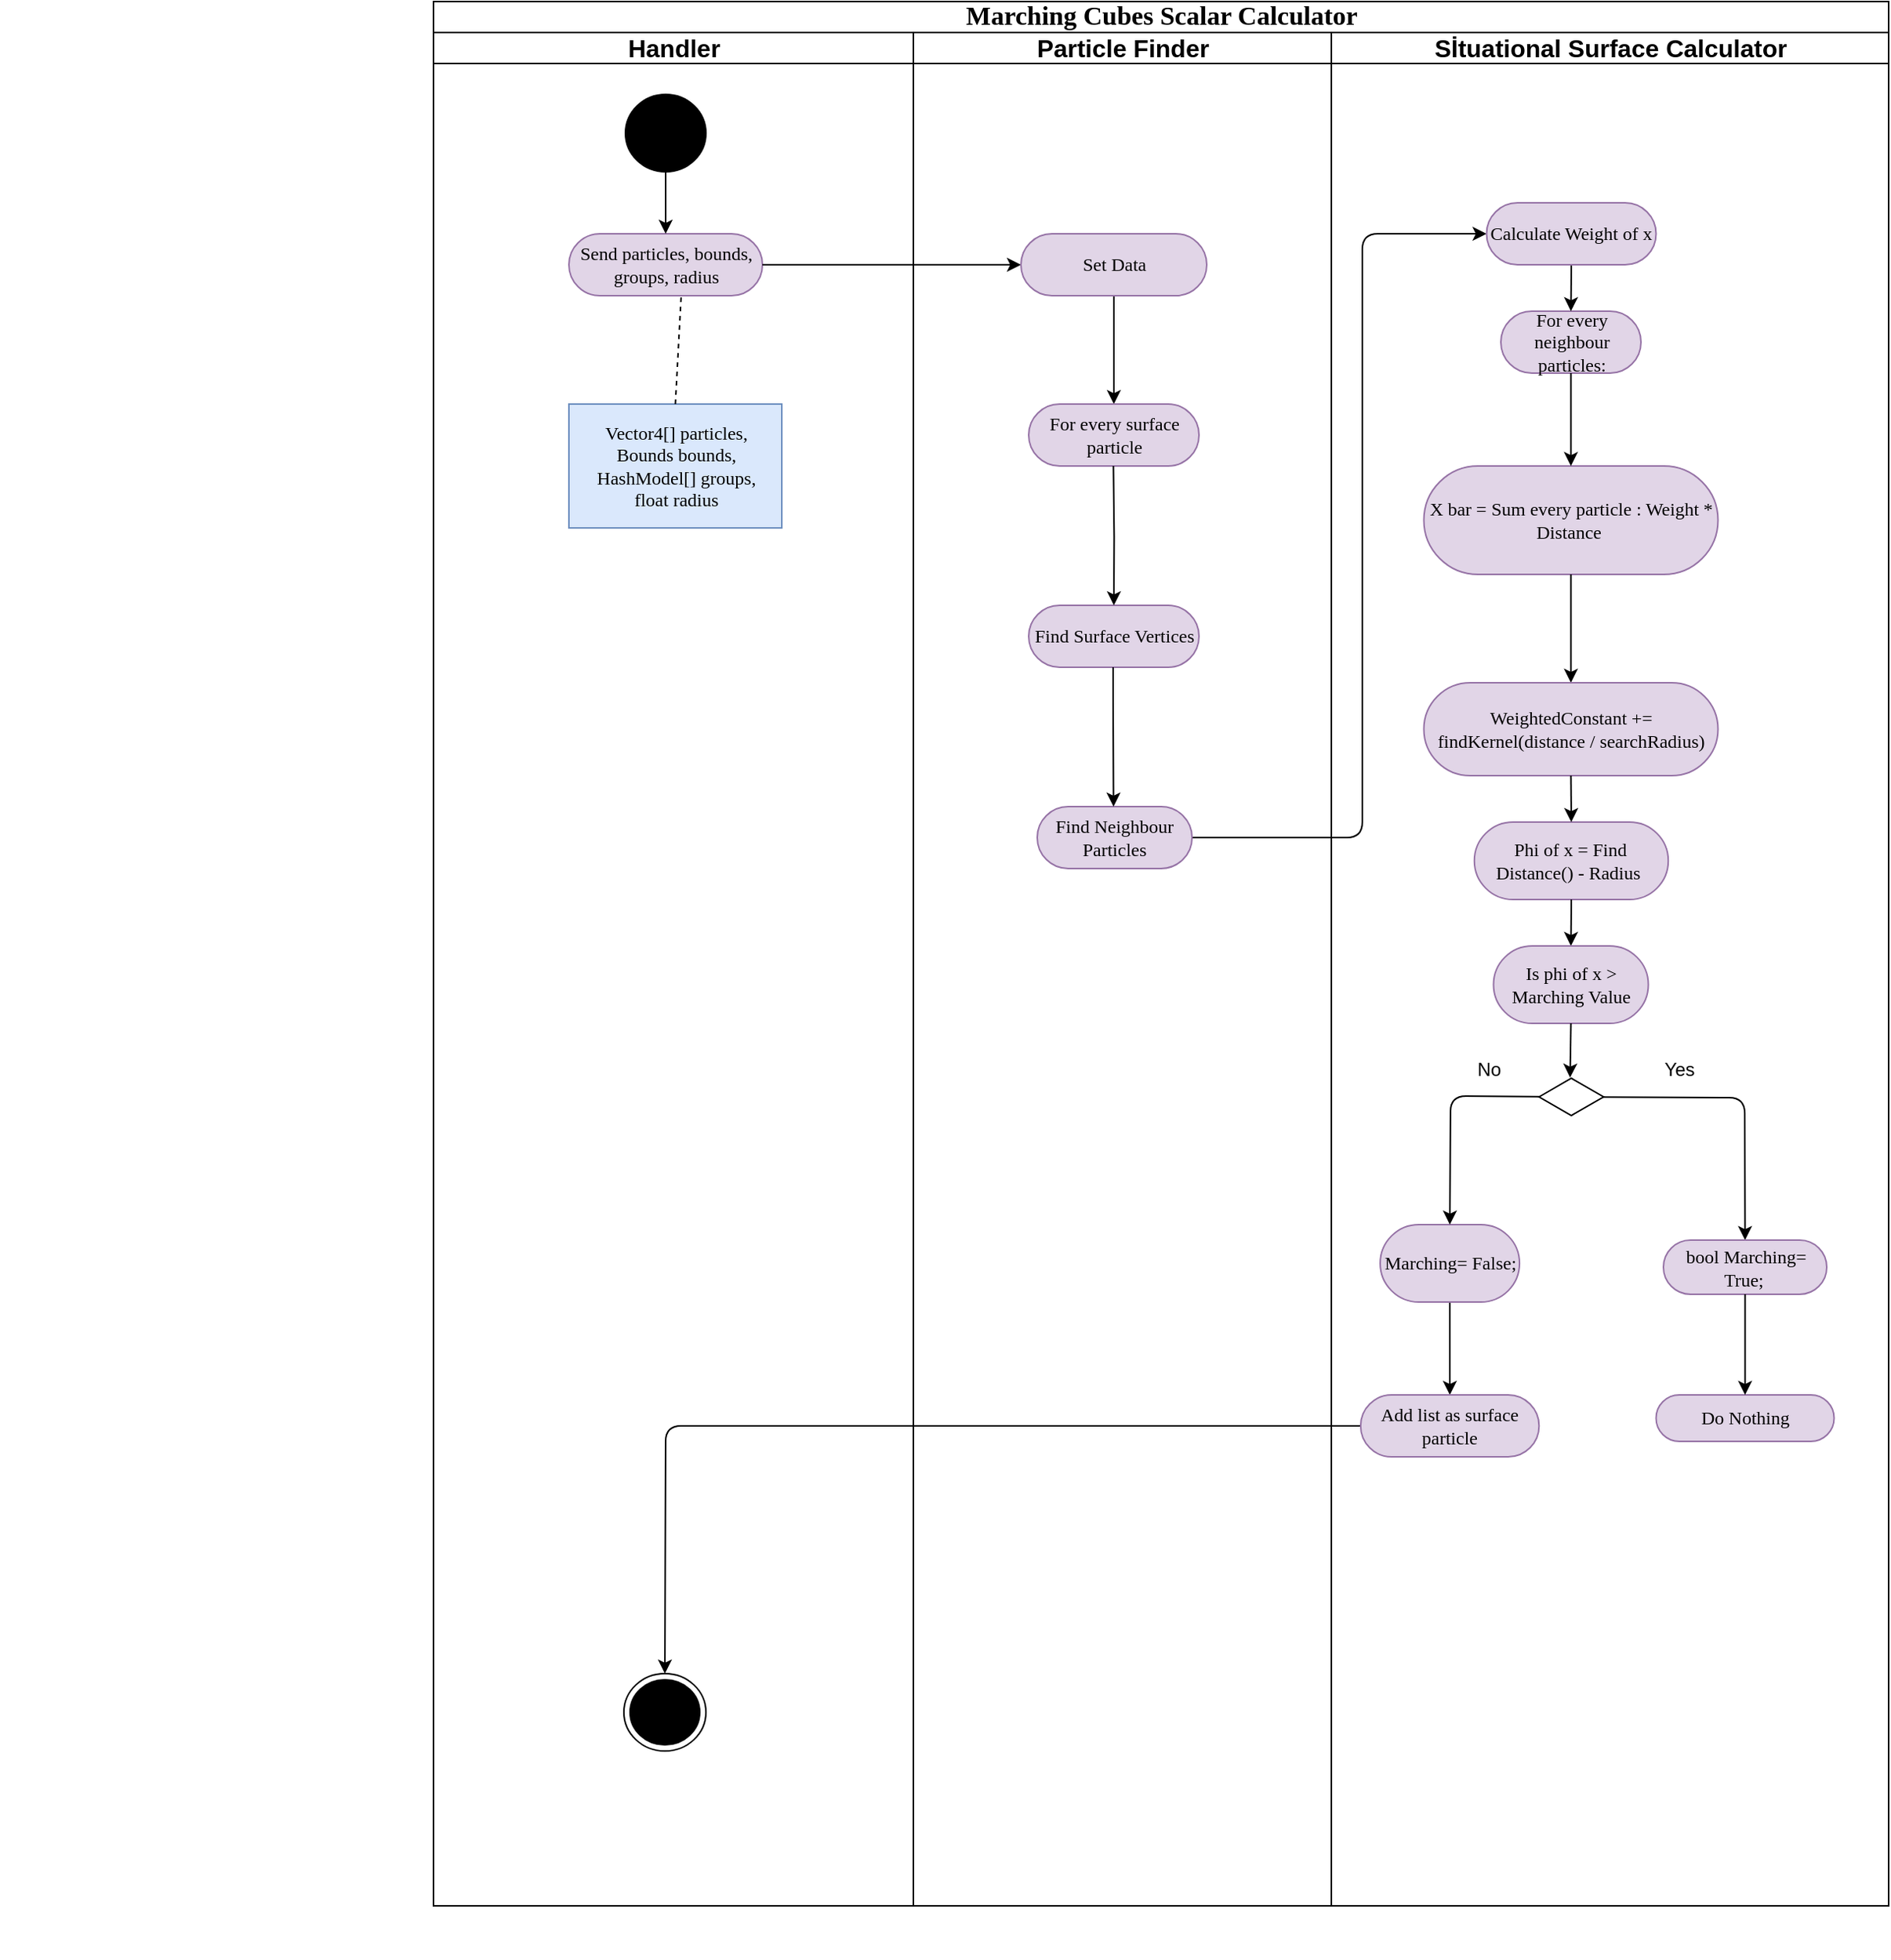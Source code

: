 <mxfile version="12.8.4" type="device"><diagram name="Page-1" id="0783ab3e-0a74-02c8-0abd-f7b4e66b4bec"><mxGraphModel dx="1871" dy="1556" grid="1" gridSize="10" guides="1" tooltips="1" connect="1" arrows="1" fold="1" page="1" pageScale="1" pageWidth="850" pageHeight="1100" background="#ffffff" math="0" shadow="0"><root><mxCell id="0"/><mxCell id="1" parent="0"/><mxCell id="iyxIDx-SKi2XZ2hmheYC-2" value="&lt;font style=&quot;font-size: 17px&quot;&gt;Marching Cubes Scalar Calculator&lt;/font&gt;" style="swimlane;html=1;childLayout=stackLayout;startSize=20;rounded=0;shadow=0;comic=0;labelBackgroundColor=none;strokeWidth=1;fontFamily=Verdana;fontSize=12;align=center;" parent="1" vertex="1"><mxGeometry x="-490" y="-220" width="940" height="1230" as="geometry"><mxRectangle x="40" y="20" width="60" height="20" as="alternateBounds"/></mxGeometry></mxCell><mxCell id="iyxIDx-SKi2XZ2hmheYC-3" value="&lt;font style=&quot;font-size: 16px&quot;&gt;Handler&lt;/font&gt;" style="swimlane;html=1;startSize=20;" parent="iyxIDx-SKi2XZ2hmheYC-2" vertex="1"><mxGeometry y="20" width="310" height="1210" as="geometry"/></mxCell><mxCell id="iyxIDx-SKi2XZ2hmheYC-128" value="" style="ellipse;whiteSpace=wrap;html=1;rounded=0;shadow=0;comic=0;labelBackgroundColor=none;strokeWidth=1;fillColor=#000000;fontFamily=Verdana;fontSize=12;align=center;" parent="iyxIDx-SKi2XZ2hmheYC-3" vertex="1"><mxGeometry x="124" y="40" width="52" height="50" as="geometry"/></mxCell><mxCell id="iyxIDx-SKi2XZ2hmheYC-133" value="Send particles, bounds, groups, radius" style="rounded=1;whiteSpace=wrap;html=1;shadow=0;comic=0;labelBackgroundColor=none;strokeWidth=1;fontFamily=Verdana;fontSize=12;align=center;arcSize=50;fillColor=#e1d5e7;strokeColor=#9673a6;" parent="iyxIDx-SKi2XZ2hmheYC-3" vertex="1"><mxGeometry x="87.5" y="130" width="125" height="40" as="geometry"/></mxCell><mxCell id="9pK3nnr7afZYVy23vYZ--10" value="" style="endArrow=classic;html=1;entryX=0.5;entryY=0;entryDx=0;entryDy=0;exitX=0.5;exitY=1;exitDx=0;exitDy=0;" parent="iyxIDx-SKi2XZ2hmheYC-3" source="iyxIDx-SKi2XZ2hmheYC-128" target="iyxIDx-SKi2XZ2hmheYC-133" edge="1"><mxGeometry width="50" height="50" relative="1" as="geometry"><mxPoint x="30" y="340" as="sourcePoint"/><mxPoint x="80" y="290" as="targetPoint"/></mxGeometry></mxCell><mxCell id="tzsMjS1SY7v5C1gxbMhs-5" value="" style="ellipse;html=1;shape=endState;fillColor=#000000;strokeColor=#000000;" parent="iyxIDx-SKi2XZ2hmheYC-3" vertex="1"><mxGeometry x="123" y="1060" width="53" height="50" as="geometry"/></mxCell><mxCell id="iyxIDx-SKi2XZ2hmheYC-138" value="Vector4[] particles, &lt;br&gt;Bounds bounds,&lt;br&gt;HashModel[] groups,&lt;br&gt;float radius" style="rounded=0;whiteSpace=wrap;html=1;shadow=0;comic=0;labelBackgroundColor=none;strokeWidth=1;fontFamily=Verdana;fontSize=12;align=center;arcSize=50;fillColor=#dae8fc;strokeColor=#6c8ebf;" parent="iyxIDx-SKi2XZ2hmheYC-3" vertex="1"><mxGeometry x="87.5" y="240" width="137.5" height="80" as="geometry"/></mxCell><mxCell id="9pK3nnr7afZYVy23vYZ--1" value="" style="endArrow=classic;html=1;exitX=1;exitY=0.5;exitDx=0;exitDy=0;entryX=0;entryY=0.5;entryDx=0;entryDy=0;" parent="iyxIDx-SKi2XZ2hmheYC-2" source="iyxIDx-SKi2XZ2hmheYC-133" target="hLqBAORqYOncBG05D6mu-1" edge="1"><mxGeometry width="50" height="50" relative="1" as="geometry"><mxPoint x="130" y="250" as="sourcePoint"/><mxPoint x="480" y="170" as="targetPoint"/></mxGeometry></mxCell><mxCell id="9pK3nnr7afZYVy23vYZ--15" value="" style="endArrow=classic;html=1;exitX=1;exitY=0.5;exitDx=0;exitDy=0;entryX=0;entryY=0.5;entryDx=0;entryDy=0;" parent="iyxIDx-SKi2XZ2hmheYC-2" source="tzsMjS1SY7v5C1gxbMhs-1" target="tzsMjS1SY7v5C1gxbMhs-2" edge="1"><mxGeometry width="50" height="50" relative="1" as="geometry"><mxPoint x="436" y="470" as="sourcePoint"/><mxPoint x="446" y="440" as="targetPoint"/><Array as="points"><mxPoint x="600" y="540"/><mxPoint x="600" y="150"/></Array></mxGeometry></mxCell><mxCell id="9pK3nnr7afZYVy23vYZ--26" value="" style="endArrow=classic;html=1;strokeWidth=1;entryX=0.5;entryY=0;entryDx=0;entryDy=0;exitX=0;exitY=0.5;exitDx=0;exitDy=0;" parent="iyxIDx-SKi2XZ2hmheYC-2" source="VRHiuxaBHReTX8GflnJD-11" target="tzsMjS1SY7v5C1gxbMhs-5" edge="1"><mxGeometry width="50" height="50" relative="1" as="geometry"><mxPoint x="660" y="900" as="sourcePoint"/><mxPoint x="149" y="980" as="targetPoint"/><Array as="points"><mxPoint x="150" y="920"/></Array></mxGeometry></mxCell><mxCell id="iyxIDx-SKi2XZ2hmheYC-12" value="&lt;span style=&quot;font-size: 16px&quot;&gt;Particle Finder&lt;/span&gt;" style="swimlane;html=1;startSize=20;" parent="iyxIDx-SKi2XZ2hmheYC-2" vertex="1"><mxGeometry x="310" y="20" width="270" height="1210" as="geometry"/></mxCell><mxCell id="iyxIDx-SKi2XZ2hmheYC-132" value="Find Surface Vertices" style="rounded=1;whiteSpace=wrap;html=1;shadow=0;comic=0;labelBackgroundColor=none;strokeWidth=1;fontFamily=Verdana;fontSize=12;align=center;arcSize=50;fillColor=#e1d5e7;strokeColor=#9673a6;" parent="iyxIDx-SKi2XZ2hmheYC-12" vertex="1"><mxGeometry x="74.5" y="370" width="110" height="40" as="geometry"/></mxCell><mxCell id="tzsMjS1SY7v5C1gxbMhs-1" value="Find Neighbour Particles" style="rounded=1;whiteSpace=wrap;html=1;shadow=0;comic=0;labelBackgroundColor=none;strokeWidth=1;fontFamily=Verdana;fontSize=12;align=center;arcSize=50;fillColor=#e1d5e7;strokeColor=#9673a6;" parent="iyxIDx-SKi2XZ2hmheYC-12" vertex="1"><mxGeometry x="80" y="500" width="100" height="40" as="geometry"/></mxCell><mxCell id="VRHiuxaBHReTX8GflnJD-18" value="" style="edgeStyle=orthogonalEdgeStyle;rounded=0;orthogonalLoop=1;jettySize=auto;html=1;" parent="iyxIDx-SKi2XZ2hmheYC-12" source="hLqBAORqYOncBG05D6mu-1" target="VRHiuxaBHReTX8GflnJD-17" edge="1"><mxGeometry relative="1" as="geometry"/></mxCell><mxCell id="hLqBAORqYOncBG05D6mu-1" value="Set Data" style="rounded=1;whiteSpace=wrap;html=1;shadow=0;comic=0;labelBackgroundColor=none;strokeWidth=1;fontFamily=Verdana;fontSize=12;align=center;arcSize=50;fillColor=#e1d5e7;strokeColor=#9673a6;" parent="iyxIDx-SKi2XZ2hmheYC-12" vertex="1"><mxGeometry x="69.5" y="130" width="120" height="40" as="geometry"/></mxCell><mxCell id="VRHiuxaBHReTX8GflnJD-17" value="For every surface particle" style="rounded=1;whiteSpace=wrap;html=1;shadow=0;comic=0;labelBackgroundColor=none;strokeWidth=1;fontFamily=Verdana;fontSize=12;align=center;arcSize=50;fillColor=#e1d5e7;strokeColor=#9673a6;" parent="iyxIDx-SKi2XZ2hmheYC-12" vertex="1"><mxGeometry x="74.5" y="240" width="110" height="40" as="geometry"/></mxCell><mxCell id="VRHiuxaBHReTX8GflnJD-25" value="" style="edgeStyle=orthogonalEdgeStyle;rounded=0;orthogonalLoop=1;jettySize=auto;html=1;entryX=0.5;entryY=0;entryDx=0;entryDy=0;" parent="iyxIDx-SKi2XZ2hmheYC-12" target="iyxIDx-SKi2XZ2hmheYC-132" edge="1"><mxGeometry relative="1" as="geometry"><mxPoint x="129.21" y="280" as="sourcePoint"/><mxPoint x="129.21" y="350" as="targetPoint"/></mxGeometry></mxCell><mxCell id="VRHiuxaBHReTX8GflnJD-29" value="" style="edgeStyle=orthogonalEdgeStyle;rounded=0;orthogonalLoop=1;jettySize=auto;html=1;entryX=0.5;entryY=0;entryDx=0;entryDy=0;" parent="iyxIDx-SKi2XZ2hmheYC-12" edge="1"><mxGeometry relative="1" as="geometry"><mxPoint x="129.0" y="410" as="sourcePoint"/><mxPoint x="129.29" y="500" as="targetPoint"/><Array as="points"><mxPoint x="129" y="430"/><mxPoint x="129" y="430"/></Array></mxGeometry></mxCell><mxCell id="iyxIDx-SKi2XZ2hmheYC-28" value="&lt;font style=&quot;font-size: 16px&quot;&gt;Sİtuational Surface Calculator&lt;/font&gt;" style="swimlane;html=1;startSize=20;" parent="iyxIDx-SKi2XZ2hmheYC-2" vertex="1"><mxGeometry x="580" y="20" width="360" height="1210" as="geometry"/></mxCell><mxCell id="iyxIDx-SKi2XZ2hmheYC-149" value="For every neighbour particles:" style="rounded=1;whiteSpace=wrap;html=1;shadow=0;comic=0;labelBackgroundColor=none;strokeWidth=1;fontFamily=Verdana;fontSize=12;align=center;arcSize=50;fillColor=#e1d5e7;strokeColor=#9673a6;" parent="iyxIDx-SKi2XZ2hmheYC-28" vertex="1"><mxGeometry x="109.5" y="180" width="90.5" height="40" as="geometry"/></mxCell><mxCell id="iyxIDx-SKi2XZ2hmheYC-150" value="X bar = Sum every particle : Weight * Distance&amp;nbsp;" style="rounded=1;whiteSpace=wrap;html=1;shadow=0;comic=0;labelBackgroundColor=none;strokeWidth=1;fontFamily=Verdana;fontSize=12;align=center;arcSize=50;fillColor=#e1d5e7;strokeColor=#9673a6;" parent="iyxIDx-SKi2XZ2hmheYC-28" vertex="1"><mxGeometry x="59.75" y="280" width="190" height="70" as="geometry"/></mxCell><mxCell id="9pK3nnr7afZYVy23vYZ--16" value="" style="endArrow=classic;html=1;exitX=0.5;exitY=1;exitDx=0;exitDy=0;entryX=0.5;entryY=0;entryDx=0;entryDy=0;" parent="iyxIDx-SKi2XZ2hmheYC-28" target="iyxIDx-SKi2XZ2hmheYC-149" edge="1" source="tzsMjS1SY7v5C1gxbMhs-2"><mxGeometry width="50" height="50" relative="1" as="geometry"><mxPoint x="153" y="150" as="sourcePoint"/><mxPoint x="152.538" y="198.42" as="targetPoint"/></mxGeometry></mxCell><mxCell id="9pK3nnr7afZYVy23vYZ--22" value="" style="endArrow=classic;html=1;exitX=0.5;exitY=1;exitDx=0;exitDy=0;entryX=0.5;entryY=0;entryDx=0;entryDy=0;" parent="iyxIDx-SKi2XZ2hmheYC-28" source="iyxIDx-SKi2XZ2hmheYC-149" target="iyxIDx-SKi2XZ2hmheYC-150" edge="1"><mxGeometry width="50" height="50" relative="1" as="geometry"><mxPoint x="140.5" y="390" as="sourcePoint"/><mxPoint x="150" y="300" as="targetPoint"/></mxGeometry></mxCell><mxCell id="9pK3nnr7afZYVy23vYZ--25" value="" style="endArrow=classic;html=1;exitX=0.5;exitY=1;exitDx=0;exitDy=0;entryX=0.5;entryY=0;entryDx=0;entryDy=0;" parent="iyxIDx-SKi2XZ2hmheYC-28" source="iyxIDx-SKi2XZ2hmheYC-150" target="hLqBAORqYOncBG05D6mu-14" edge="1"><mxGeometry width="50" height="50" relative="1" as="geometry"><mxPoint x="215.672" y="320.2" as="sourcePoint"/><mxPoint x="154" y="420" as="targetPoint"/></mxGeometry></mxCell><mxCell id="tzsMjS1SY7v5C1gxbMhs-2" value="Calculate Weight of x" style="rounded=1;whiteSpace=wrap;html=1;shadow=0;comic=0;labelBackgroundColor=none;strokeWidth=1;fontFamily=Verdana;fontSize=12;align=center;arcSize=50;fillColor=#e1d5e7;strokeColor=#9673a6;" parent="iyxIDx-SKi2XZ2hmheYC-28" vertex="1"><mxGeometry x="100.25" y="110" width="109.5" height="40" as="geometry"/></mxCell><mxCell id="hLqBAORqYOncBG05D6mu-14" value="WeightedConstant += findKernel(distance / searchRadius)" style="rounded=1;whiteSpace=wrap;html=1;shadow=0;comic=0;labelBackgroundColor=none;strokeWidth=1;fontFamily=Verdana;fontSize=12;align=center;arcSize=50;fillColor=#e1d5e7;strokeColor=#9673a6;" parent="iyxIDx-SKi2XZ2hmheYC-28" vertex="1"><mxGeometry x="59.75" y="420" width="190" height="60" as="geometry"/></mxCell><mxCell id="hLqBAORqYOncBG05D6mu-16" value="Phi of x = Find Distance() - Radius&amp;nbsp;" style="rounded=1;whiteSpace=wrap;html=1;shadow=0;comic=0;labelBackgroundColor=none;strokeWidth=1;fontFamily=Verdana;fontSize=12;align=center;arcSize=50;fillColor=#e1d5e7;strokeColor=#9673a6;" parent="iyxIDx-SKi2XZ2hmheYC-28" vertex="1"><mxGeometry x="92.38" y="510" width="125.25" height="50" as="geometry"/></mxCell><mxCell id="hLqBAORqYOncBG05D6mu-15" value="" style="endArrow=classic;html=1;exitX=0.5;exitY=1;exitDx=0;exitDy=0;entryX=0.5;entryY=0;entryDx=0;entryDy=0;" parent="iyxIDx-SKi2XZ2hmheYC-28" source="hLqBAORqYOncBG05D6mu-14" target="hLqBAORqYOncBG05D6mu-16" edge="1"><mxGeometry width="50" height="50" relative="1" as="geometry"><mxPoint x="165" y="390" as="sourcePoint"/><mxPoint x="155" y="540" as="targetPoint"/></mxGeometry></mxCell><mxCell id="VRHiuxaBHReTX8GflnJD-12" value="" style="edgeStyle=orthogonalEdgeStyle;rounded=0;orthogonalLoop=1;jettySize=auto;html=1;entryX=0.5;entryY=0;entryDx=0;entryDy=0;" parent="iyxIDx-SKi2XZ2hmheYC-28" source="VRHiuxaBHReTX8GflnJD-2" target="VRHiuxaBHReTX8GflnJD-11" edge="1"><mxGeometry relative="1" as="geometry"><mxPoint x="76.54" y="865" as="targetPoint"/></mxGeometry></mxCell><mxCell id="VRHiuxaBHReTX8GflnJD-2" value="Marching= False;" style="rounded=1;whiteSpace=wrap;html=1;shadow=0;comic=0;labelBackgroundColor=none;strokeWidth=1;fontFamily=Verdana;fontSize=12;align=center;arcSize=50;fillColor=#e1d5e7;strokeColor=#9673a6;" parent="iyxIDx-SKi2XZ2hmheYC-28" vertex="1"><mxGeometry x="31.54" y="770" width="90" height="50" as="geometry"/></mxCell><mxCell id="VRHiuxaBHReTX8GflnJD-3" value="" style="endArrow=classic;html=1;entryX=0.5;entryY=0;entryDx=0;entryDy=0;exitX=0.004;exitY=0.493;exitDx=0;exitDy=0;exitPerimeter=0;" parent="iyxIDx-SKi2XZ2hmheYC-28" source="ongONLcysgriTdB4H1pa-1" target="VRHiuxaBHReTX8GflnJD-2" edge="1"><mxGeometry width="50" height="50" relative="1" as="geometry"><mxPoint x="155" y="630" as="sourcePoint"/><mxPoint x="70" y="680" as="targetPoint"/><Array as="points"><mxPoint x="77" y="687"/></Array></mxGeometry></mxCell><mxCell id="VRHiuxaBHReTX8GflnJD-4" value="" style="endArrow=classic;html=1;exitX=0.964;exitY=0.507;exitDx=0;exitDy=0;exitPerimeter=0;entryX=0.5;entryY=0;entryDx=0;entryDy=0;" parent="iyxIDx-SKi2XZ2hmheYC-28" source="ongONLcysgriTdB4H1pa-1" edge="1" target="VRHiuxaBHReTX8GflnJD-5"><mxGeometry width="50" height="50" relative="1" as="geometry"><mxPoint x="155" y="620" as="sourcePoint"/><mxPoint x="260" y="680" as="targetPoint"/><Array as="points"><mxPoint x="267" y="688"/></Array></mxGeometry></mxCell><mxCell id="VRHiuxaBHReTX8GflnJD-5" value="bool Marching= True;&amp;nbsp;" style="rounded=1;whiteSpace=wrap;html=1;shadow=0;comic=0;labelBackgroundColor=none;strokeWidth=1;fontFamily=Verdana;fontSize=12;align=center;arcSize=50;fillColor=#e1d5e7;strokeColor=#9673a6;" parent="iyxIDx-SKi2XZ2hmheYC-28" vertex="1"><mxGeometry x="214.5" y="780" width="105.5" height="35" as="geometry"/></mxCell><mxCell id="VRHiuxaBHReTX8GflnJD-7" value="Do Nothing" style="rounded=1;whiteSpace=wrap;html=1;shadow=0;comic=0;labelBackgroundColor=none;strokeWidth=1;fontFamily=Verdana;fontSize=12;align=center;arcSize=50;fillColor=#e1d5e7;strokeColor=#9673a6;" parent="iyxIDx-SKi2XZ2hmheYC-28" vertex="1"><mxGeometry x="209.75" y="880" width="115" height="30" as="geometry"/></mxCell><mxCell id="VRHiuxaBHReTX8GflnJD-11" value="Add list as surface particle" style="rounded=1;whiteSpace=wrap;html=1;shadow=0;comic=0;labelBackgroundColor=none;strokeWidth=1;fontFamily=Verdana;fontSize=12;align=center;arcSize=50;fillColor=#e1d5e7;strokeColor=#9673a6;" parent="iyxIDx-SKi2XZ2hmheYC-28" vertex="1"><mxGeometry x="18.92" y="880" width="115.25" height="40" as="geometry"/></mxCell><mxCell id="ongONLcysgriTdB4H1pa-1" value="" style="html=1;whiteSpace=wrap;aspect=fixed;shape=isoRectangle;" vertex="1" parent="iyxIDx-SKi2XZ2hmheYC-28"><mxGeometry x="134.17" y="675" width="41.67" height="25" as="geometry"/></mxCell><mxCell id="ongONLcysgriTdB4H1pa-2" value="" style="endArrow=classic;html=1;exitX=0.5;exitY=1;exitDx=0;exitDy=0;entryX=0.5;entryY=0;entryDx=0;entryDy=0;" edge="1" parent="iyxIDx-SKi2XZ2hmheYC-28" source="hLqBAORqYOncBG05D6mu-16" target="ongONLcysgriTdB4H1pa-3"><mxGeometry width="50" height="50" relative="1" as="geometry"><mxPoint x="165" y="500" as="sourcePoint"/><mxPoint x="165.005" y="540" as="targetPoint"/></mxGeometry></mxCell><mxCell id="ongONLcysgriTdB4H1pa-3" value="Is phi of x &amp;gt; Marching Value" style="rounded=1;whiteSpace=wrap;html=1;shadow=0;comic=0;labelBackgroundColor=none;strokeWidth=1;fontFamily=Verdana;fontSize=12;align=center;arcSize=50;fillColor=#e1d5e7;strokeColor=#9673a6;" vertex="1" parent="iyxIDx-SKi2XZ2hmheYC-28"><mxGeometry x="104.75" y="590" width="100" height="50" as="geometry"/></mxCell><mxCell id="ongONLcysgriTdB4H1pa-4" value="" style="endArrow=classic;html=1;entryX=0.5;entryY=0;entryDx=0;entryDy=0;exitX=0.5;exitY=1;exitDx=0;exitDy=0;" edge="1" parent="iyxIDx-SKi2XZ2hmheYC-28" source="VRHiuxaBHReTX8GflnJD-5" target="VRHiuxaBHReTX8GflnJD-7"><mxGeometry width="50" height="50" relative="1" as="geometry"><mxPoint x="172" y="890" as="sourcePoint"/><mxPoint x="222" y="840" as="targetPoint"/></mxGeometry></mxCell><mxCell id="ongONLcysgriTdB4H1pa-5" value="" style="endArrow=classic;html=1;entryX=0.481;entryY=0;entryDx=0;entryDy=0;entryPerimeter=0;exitX=0.5;exitY=1;exitDx=0;exitDy=0;" edge="1" parent="iyxIDx-SKi2XZ2hmheYC-28" source="ongONLcysgriTdB4H1pa-3" target="ongONLcysgriTdB4H1pa-1"><mxGeometry width="50" height="50" relative="1" as="geometry"><mxPoint x="270" y="650" as="sourcePoint"/><mxPoint x="320" y="600" as="targetPoint"/></mxGeometry></mxCell><mxCell id="ongONLcysgriTdB4H1pa-6" value="Yes" style="text;html=1;strokeColor=none;fillColor=none;align=center;verticalAlign=middle;whiteSpace=wrap;rounded=0;" vertex="1" parent="iyxIDx-SKi2XZ2hmheYC-28"><mxGeometry x="205" y="660" width="40" height="20" as="geometry"/></mxCell><mxCell id="ongONLcysgriTdB4H1pa-7" value="No" style="text;html=1;strokeColor=none;fillColor=none;align=center;verticalAlign=middle;whiteSpace=wrap;rounded=0;" vertex="1" parent="iyxIDx-SKi2XZ2hmheYC-28"><mxGeometry x="81.54" y="660" width="40" height="20" as="geometry"/></mxCell><mxCell id="iyxIDx-SKi2XZ2hmheYC-140" value="" style="text;strokeColor=none;fillColor=none;align=left;verticalAlign=middle;spacingTop=-1;spacingLeft=4;spacingRight=4;rotatable=0;labelPosition=right;points=[];portConstraint=eastwest;" parent="1" vertex="1"><mxGeometry x="-770" y="1030" width="20" height="14" as="geometry"/></mxCell><mxCell id="tzsMjS1SY7v5C1gxbMhs-3" value="" style="endArrow=none;dashed=1;html=1;exitX=0.5;exitY=0;exitDx=0;exitDy=0;" parent="1" source="iyxIDx-SKi2XZ2hmheYC-138" edge="1"><mxGeometry width="50" height="50" relative="1" as="geometry"><mxPoint x="-250" y="240" as="sourcePoint"/><mxPoint x="-330" y="-30" as="targetPoint"/></mxGeometry></mxCell></root></mxGraphModel></diagram></mxfile>